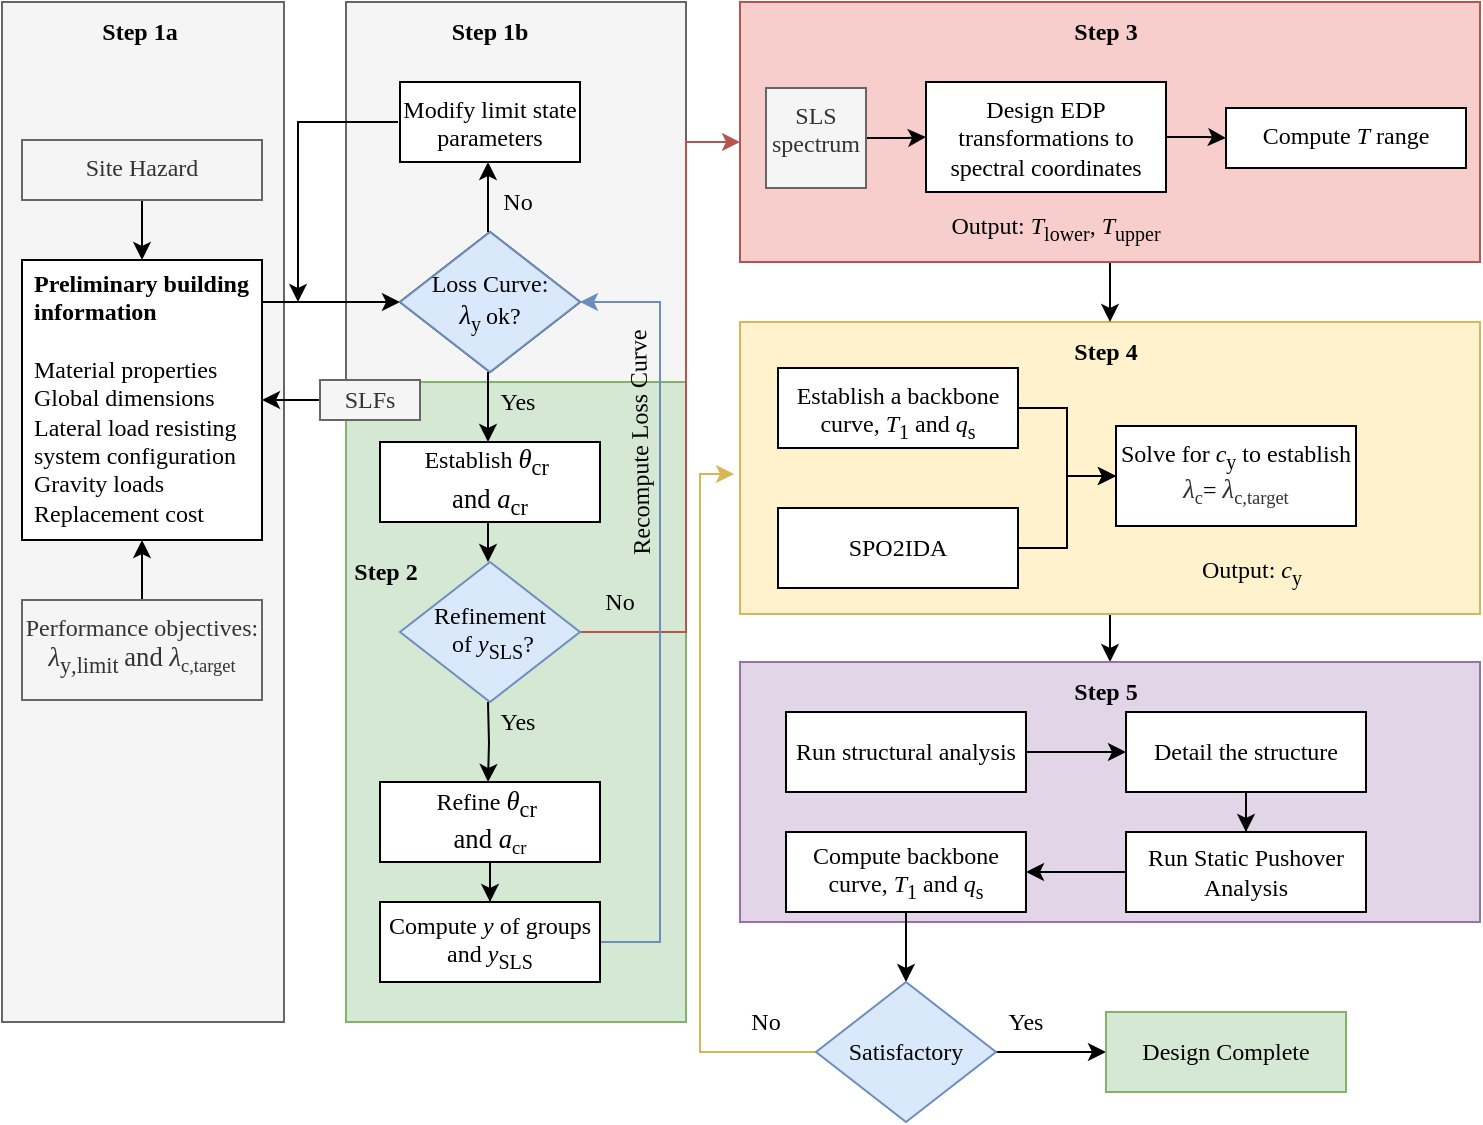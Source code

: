 <mxfile version="16.2.2" type="device"><diagram id="bcxtkrxcoTsSRY-mztzI" name="Page-1"><mxGraphModel dx="1633" dy="873" grid="1" gridSize="10" guides="0" tooltips="1" connect="1" arrows="1" fold="1" page="1" pageScale="1" pageWidth="827" pageHeight="1169" math="1" shadow="0"><root><mxCell id="0"/><mxCell id="1" parent="0"/><mxCell id="HS98UqqxT2WDJn3KIwuY-9" value="" style="rounded=0;whiteSpace=wrap;html=1;fillColor=#f5f5f5;fontColor=#333333;strokeColor=#666666;" parent="1" vertex="1"><mxGeometry x="-620" y="20" width="170" height="190" as="geometry"/></mxCell><mxCell id="HS98UqqxT2WDJn3KIwuY-3" value="" style="rounded=0;whiteSpace=wrap;html=1;fillColor=#d5e8d4;strokeColor=#82b366;" parent="1" vertex="1"><mxGeometry x="-620" y="210" width="170" height="320" as="geometry"/></mxCell><mxCell id="HS98UqqxT2WDJn3KIwuY-1" value="" style="rounded=0;whiteSpace=wrap;html=1;fillColor=#f5f5f5;fontColor=#333333;strokeColor=#666666;" parent="1" vertex="1"><mxGeometry x="-792" y="20" width="141" height="510" as="geometry"/></mxCell><mxCell id="38w5mdMqX-6a5P1yOjsU-68" style="edgeStyle=orthogonalEdgeStyle;rounded=0;orthogonalLoop=1;jettySize=auto;html=1;fontFamily=Times New Roman;startArrow=none;startFill=0;endArrow=classic;endFill=1;" parent="1" source="38w5mdMqX-6a5P1yOjsU-63" target="38w5mdMqX-6a5P1yOjsU-67" edge="1"><mxGeometry relative="1" as="geometry"/></mxCell><mxCell id="38w5mdMqX-6a5P1yOjsU-63" value="" style="rounded=0;whiteSpace=wrap;html=1;fontFamily=Times New Roman;verticalAlign=middle;fillColor=#fff2cc;strokeColor=#d6b656;" parent="1" vertex="1"><mxGeometry x="-423" y="180" width="370" height="146" as="geometry"/></mxCell><mxCell id="38w5mdMqX-6a5P1yOjsU-64" style="edgeStyle=orthogonalEdgeStyle;rounded=0;orthogonalLoop=1;jettySize=auto;html=1;fontFamily=Times New Roman;startArrow=none;startFill=0;endArrow=classic;endFill=1;" parent="1" source="38w5mdMqX-6a5P1yOjsU-61" target="38w5mdMqX-6a5P1yOjsU-63" edge="1"><mxGeometry relative="1" as="geometry"/></mxCell><mxCell id="38w5mdMqX-6a5P1yOjsU-61" value="" style="rounded=0;whiteSpace=wrap;html=1;fontFamily=Times New Roman;verticalAlign=middle;fillColor=#f8cecc;strokeColor=#b85450;" parent="1" vertex="1"><mxGeometry x="-423" y="20" width="370" height="130" as="geometry"/></mxCell><mxCell id="38w5mdMqX-6a5P1yOjsU-13" style="edgeStyle=orthogonalEdgeStyle;rounded=0;orthogonalLoop=1;jettySize=auto;html=1;startArrow=classic;startFill=1;endArrow=none;endFill=0;" parent="1" source="38w5mdMqX-6a5P1yOjsU-6" target="38w5mdMqX-6a5P1yOjsU-12" edge="1"><mxGeometry relative="1" as="geometry"/></mxCell><mxCell id="38w5mdMqX-6a5P1yOjsU-22" style="edgeStyle=orthogonalEdgeStyle;rounded=0;orthogonalLoop=1;jettySize=auto;html=1;startArrow=classic;startFill=1;endArrow=none;endFill=0;" parent="1" source="38w5mdMqX-6a5P1yOjsU-6" target="38w5mdMqX-6a5P1yOjsU-21" edge="1"><mxGeometry relative="1" as="geometry"/></mxCell><mxCell id="38w5mdMqX-6a5P1yOjsU-6" value="" style="rounded=0;whiteSpace=wrap;html=1;verticalAlign=top;" parent="1" vertex="1"><mxGeometry x="-782" y="149" width="120" height="140" as="geometry"/></mxCell><mxCell id="38w5mdMqX-6a5P1yOjsU-5" value="&lt;b style=&quot;font-family: &amp;#34;garamond&amp;#34; ; text-align: center&quot;&gt;Preliminary building information&lt;/b&gt;&lt;br style=&quot;font-family: &amp;#34;garamond&amp;#34; ; text-align: center&quot;&gt;&lt;br style=&quot;font-family: &amp;#34;garamond&amp;#34; ; text-align: center&quot;&gt;&lt;div style=&quot;font-family: &amp;#34;garamond&amp;#34;&quot;&gt;Material properties&lt;/div&gt;&lt;div style=&quot;font-family: &amp;#34;garamond&amp;#34;&quot;&gt;Global dimensions&lt;/div&gt;&lt;div style=&quot;font-family: &amp;#34;garamond&amp;#34;&quot;&gt;Lateral load resisting system configuration&lt;/div&gt;&lt;div style=&quot;font-family: &amp;#34;garamond&amp;#34;&quot;&gt;Gravity loads&lt;/div&gt;&lt;div style=&quot;font-family: &amp;#34;garamond&amp;#34;&quot;&gt;Replacement cost&lt;/div&gt;" style="text;html=1;strokeColor=none;fillColor=none;align=left;verticalAlign=middle;whiteSpace=wrap;rounded=0;" parent="1" vertex="1"><mxGeometry x="-778" y="156" width="110" height="123" as="geometry"/></mxCell><mxCell id="38w5mdMqX-6a5P1yOjsU-12" value="&lt;font face=&quot;Times New Roman&quot;&gt;Site Hazard&lt;/font&gt;" style="rounded=0;whiteSpace=wrap;html=1;verticalAlign=top;fillColor=#f5f5f5;strokeColor=#666666;fontColor=#333333;" parent="1" vertex="1"><mxGeometry x="-782" y="89" width="120" height="30" as="geometry"/></mxCell><mxCell id="38w5mdMqX-6a5P1yOjsU-20" value="" style="edgeStyle=orthogonalEdgeStyle;rounded=0;orthogonalLoop=1;jettySize=auto;html=1;startArrow=none;startFill=0;endArrow=classic;endFill=1;entryX=0.5;entryY=1;entryDx=0;entryDy=0;" parent="1" source="38w5mdMqX-6a5P1yOjsU-16" target="38w5mdMqX-6a5P1yOjsU-6" edge="1"><mxGeometry relative="1" as="geometry"/></mxCell><mxCell id="38w5mdMqX-6a5P1yOjsU-16" value="&lt;font face=&quot;Times New Roman&quot;&gt;Performance objectives:&lt;br&gt;&lt;/font&gt;&lt;span style=&quot;font-size: 10pt ; font-family: &amp;#34;times new roman&amp;#34; , serif&quot;&gt;&lt;i&gt;λ&lt;/i&gt;&lt;sub&gt;y&lt;/sub&gt;&lt;sub style=&quot;font-style: italic&quot;&gt;,&lt;/sub&gt;&lt;sub&gt;limit&lt;/sub&gt;&lt;/span&gt;&lt;span style=&quot;font-size: 10pt ; font-family: &amp;#34;times new roman&amp;#34; , serif&quot;&gt;&lt;sub&gt;&amp;nbsp;&lt;/sub&gt;&lt;/span&gt;&lt;span style=&quot;font-size: 10pt&quot;&gt;&lt;font face=&quot;Times New Roman&quot;&gt;and&amp;nbsp;&lt;/font&gt;&lt;/span&gt;&lt;i&gt;&lt;span style=&quot;font-size: 10pt ; font-family: &amp;#34;times new roman&amp;#34; , serif&quot;&gt;λ&lt;/span&gt;&lt;/i&gt;&lt;span style=&quot;font-family: &amp;#34;times new roman&amp;#34; , serif ; font-size: 11.111px&quot;&gt;&lt;sub&gt;c&lt;i&gt;,&lt;/i&gt;target&lt;/sub&gt;&lt;/span&gt;&lt;font face=&quot;Times New Roman&quot;&gt;&lt;br&gt;&lt;/font&gt;" style="rounded=0;whiteSpace=wrap;html=1;verticalAlign=top;fillColor=#f5f5f5;strokeColor=#666666;fontColor=#333333;" parent="1" vertex="1"><mxGeometry x="-782" y="319" width="120" height="50" as="geometry"/></mxCell><mxCell id="38w5mdMqX-6a5P1yOjsU-21" value="&lt;font face=&quot;Times New Roman&quot;&gt;SLFs&lt;/font&gt;" style="rounded=0;whiteSpace=wrap;html=1;verticalAlign=middle;fillColor=#f5f5f5;strokeColor=#666666;fontColor=#333333;" parent="1" vertex="1"><mxGeometry x="-633" y="209" width="50" height="20" as="geometry"/></mxCell><mxCell id="38w5mdMqX-6a5P1yOjsU-25" style="edgeStyle=orthogonalEdgeStyle;rounded=0;orthogonalLoop=1;jettySize=auto;html=1;fontFamily=Times New Roman;startArrow=classic;startFill=1;endArrow=none;endFill=0;exitX=0;exitY=0.5;exitDx=0;exitDy=0;" parent="1" target="38w5mdMqX-6a5P1yOjsU-6" edge="1" source="38w5mdMqX-6a5P1yOjsU-34"><mxGeometry relative="1" as="geometry"><mxPoint x="-658.0" y="165" as="targetPoint"/><mxPoint x="-600" y="170" as="sourcePoint"/><Array as="points"><mxPoint x="-640" y="170"/><mxPoint x="-640" y="170"/></Array></mxGeometry></mxCell><mxCell id="38w5mdMqX-6a5P1yOjsU-27" style="edgeStyle=orthogonalEdgeStyle;rounded=0;orthogonalLoop=1;jettySize=auto;html=1;fontFamily=Times New Roman;startArrow=none;startFill=0;endArrow=classic;endFill=1;" parent="1" edge="1"><mxGeometry relative="1" as="geometry"><mxPoint x="-549" y="100" as="targetPoint"/><mxPoint x="-549" y="135" as="sourcePoint"/></mxGeometry></mxCell><mxCell id="38w5mdMqX-6a5P1yOjsU-31" style="edgeStyle=orthogonalEdgeStyle;rounded=0;orthogonalLoop=1;jettySize=auto;html=1;fontFamily=Times New Roman;startArrow=none;startFill=0;endArrow=classic;endFill=1;" parent="1" edge="1"><mxGeometry relative="1" as="geometry"><mxPoint x="-549" y="240" as="targetPoint"/><mxPoint x="-549" y="205" as="sourcePoint"/></mxGeometry></mxCell><mxCell id="38w5mdMqX-6a5P1yOjsU-23" value="Loss Curve:&lt;br&gt;&lt;i style=&quot;font-family: &amp;#34;times new roman&amp;#34; , serif ; font-size: 13.333px&quot;&gt;λ&lt;/i&gt;&lt;sub style=&quot;font-family: &amp;#34;times new roman&amp;#34; , serif&quot;&gt;y&amp;nbsp;&lt;/sub&gt;ok?" style="rhombus;whiteSpace=wrap;html=1;verticalAlign=middle;fontFamily=Times New Roman;" parent="1" vertex="1"><mxGeometry x="-593" y="135" width="90" height="70" as="geometry"/></mxCell><mxCell id="38w5mdMqX-6a5P1yOjsU-29" style="edgeStyle=orthogonalEdgeStyle;rounded=0;orthogonalLoop=1;jettySize=auto;html=1;fontFamily=Times New Roman;startArrow=none;startFill=0;endArrow=classic;endFill=1;" parent="1" edge="1"><mxGeometry relative="1" as="geometry"><mxPoint x="-644" y="170" as="targetPoint"/><mxPoint x="-594" y="80" as="sourcePoint"/><Array as="points"><mxPoint x="-644" y="80"/></Array></mxGeometry></mxCell><mxCell id="38w5mdMqX-6a5P1yOjsU-28" value="&lt;font face=&quot;Times New Roman&quot;&gt;Modify limit state parameters&lt;/font&gt;" style="rounded=0;whiteSpace=wrap;html=1;verticalAlign=top;" parent="1" vertex="1"><mxGeometry x="-593" y="60" width="90" height="40" as="geometry"/></mxCell><mxCell id="38w5mdMqX-6a5P1yOjsU-30" value="No" style="text;html=1;strokeColor=none;fillColor=none;align=center;verticalAlign=middle;whiteSpace=wrap;rounded=0;fontFamily=Times New Roman;" parent="1" vertex="1"><mxGeometry x="-554" y="110" width="40" height="20" as="geometry"/></mxCell><mxCell id="38w5mdMqX-6a5P1yOjsU-37" style="edgeStyle=orthogonalEdgeStyle;rounded=0;orthogonalLoop=1;jettySize=auto;html=1;entryX=0.5;entryY=0;entryDx=0;entryDy=0;fontFamily=Times New Roman;startArrow=none;startFill=0;endArrow=classic;endFill=1;" parent="1" edge="1"><mxGeometry relative="1" as="geometry"><mxPoint x="-549" y="280" as="sourcePoint"/><mxPoint x="-549" y="300" as="targetPoint"/></mxGeometry></mxCell><mxCell id="38w5mdMqX-6a5P1yOjsU-32" value="&lt;font face=&quot;Times New Roman&quot;&gt;Establish&amp;nbsp;&lt;/font&gt;&lt;span style=&quot;font-size: 10pt ; font-family: &amp;#34;times new roman&amp;#34; , serif&quot;&gt;&lt;i&gt;θ&lt;/i&gt;&lt;sub&gt;cr&lt;/sub&gt;&lt;/span&gt;&lt;sub&gt;&lt;span style=&quot;font-size: 10.0pt ; font-family: &amp;#34;times new roman&amp;#34; , serif&quot;&gt;&amp;nbsp;&lt;br&gt;&lt;/span&gt;&lt;/sub&gt;&lt;span style=&quot;font-size: 10.0pt ; font-family: &amp;#34;times new roman&amp;#34; , serif&quot;&gt;and&amp;nbsp;&lt;i&gt;a&lt;/i&gt;&lt;sub&gt;cr&lt;/sub&gt;&lt;br&gt;&lt;/span&gt;&lt;span style=&quot;font-size: 10.0pt ; font-family: &amp;#34;times new roman&amp;#34; , serif&quot;&gt;&lt;/span&gt;" style="rounded=0;whiteSpace=wrap;html=1;verticalAlign=middle;" parent="1" vertex="1"><mxGeometry x="-603" y="240" width="110" height="40" as="geometry"/></mxCell><mxCell id="38w5mdMqX-6a5P1yOjsU-33" value="Yes" style="text;html=1;strokeColor=none;fillColor=none;align=center;verticalAlign=middle;whiteSpace=wrap;rounded=0;fontFamily=Times New Roman;" parent="1" vertex="1"><mxGeometry x="-554" y="210" width="40" height="20" as="geometry"/></mxCell><mxCell id="38w5mdMqX-6a5P1yOjsU-34" value="Loss Curve:&lt;br&gt;&lt;i style=&quot;font-family: &amp;#34;times new roman&amp;#34; , serif ; font-size: 13.333px&quot;&gt;λ&lt;/i&gt;&lt;sub style=&quot;font-family: &amp;#34;times new roman&amp;#34; , serif&quot;&gt;y&amp;nbsp;&lt;/sub&gt;ok?" style="rhombus;whiteSpace=wrap;html=1;verticalAlign=middle;fontFamily=Times New Roman;fillColor=#dae8fc;strokeColor=#6c8ebf;" parent="1" vertex="1"><mxGeometry x="-593" y="135" width="90" height="70" as="geometry"/></mxCell><mxCell id="38w5mdMqX-6a5P1yOjsU-38" style="edgeStyle=orthogonalEdgeStyle;rounded=0;orthogonalLoop=1;jettySize=auto;html=1;fontFamily=Times New Roman;startArrow=none;startFill=0;endArrow=classic;endFill=1;exitX=1;exitY=0.5;exitDx=0;exitDy=0;fillColor=#f8cecc;strokeColor=#b85450;" parent="1" source="38w5mdMqX-6a5P1yOjsU-36" target="38w5mdMqX-6a5P1yOjsU-61" edge="1"><mxGeometry relative="1" as="geometry"><mxPoint x="-424.63" y="103.01" as="targetPoint"/><mxPoint x="-489.044" y="335.034" as="sourcePoint"/><Array as="points"><mxPoint x="-450" y="335"/><mxPoint x="-450" y="90"/></Array></mxGeometry></mxCell><mxCell id="38w5mdMqX-6a5P1yOjsU-39" style="edgeStyle=orthogonalEdgeStyle;rounded=0;orthogonalLoop=1;jettySize=auto;html=1;fontFamily=Times New Roman;startArrow=none;startFill=0;endArrow=classic;endFill=1;" parent="1" edge="1"><mxGeometry relative="1" as="geometry"><mxPoint x="-549" y="410" as="targetPoint"/><mxPoint x="-549" y="370" as="sourcePoint"/></mxGeometry></mxCell><mxCell id="38w5mdMqX-6a5P1yOjsU-36" value="Refinement&lt;br&gt;&amp;nbsp;of &lt;i&gt;y&lt;/i&gt;&lt;sub&gt;SLS&lt;/sub&gt;?" style="rhombus;whiteSpace=wrap;html=1;verticalAlign=middle;fontFamily=Times New Roman;fillColor=#dae8fc;strokeColor=#6c8ebf;" parent="1" vertex="1"><mxGeometry x="-593" y="300" width="90" height="70" as="geometry"/></mxCell><mxCell id="38w5mdMqX-6a5P1yOjsU-44" style="edgeStyle=orthogonalEdgeStyle;rounded=0;orthogonalLoop=1;jettySize=auto;html=1;fontFamily=Times New Roman;startArrow=none;startFill=0;endArrow=classic;endFill=1;" parent="1" source="38w5mdMqX-6a5P1yOjsU-40" target="38w5mdMqX-6a5P1yOjsU-43" edge="1"><mxGeometry relative="1" as="geometry"/></mxCell><mxCell id="38w5mdMqX-6a5P1yOjsU-40" value="&lt;font face=&quot;Times New Roman&quot;&gt;Refine&amp;nbsp;&lt;/font&gt;&lt;span style=&quot;font-size: 10pt ; font-family: &amp;#34;times new roman&amp;#34; , serif&quot;&gt;&lt;i&gt;θ&lt;/i&gt;&lt;sub&gt;cr&lt;/sub&gt;&lt;/span&gt;&lt;sub&gt;&lt;span style=&quot;font-size: 10.0pt ; font-family: &amp;#34;times new roman&amp;#34; , serif&quot;&gt;&amp;nbsp;&lt;br&gt;&lt;/span&gt;&lt;/sub&gt;&lt;span style=&quot;font-family: &amp;#34;times new roman&amp;#34; , serif&quot;&gt;&lt;span style=&quot;font-size: 10pt&quot;&gt;and&amp;nbsp;&lt;/span&gt;&lt;span style=&quot;font-style: italic ; font-size: 10pt&quot;&gt;a&lt;/span&gt;&lt;span style=&quot;font-size: 11.111px&quot;&gt;&lt;sub&gt;cr&lt;/sub&gt;&lt;/span&gt;&lt;/span&gt;&lt;span style=&quot;font-size: 10.0pt ; font-family: &amp;#34;times new roman&amp;#34; , serif&quot;&gt;&lt;/span&gt;" style="rounded=0;whiteSpace=wrap;html=1;verticalAlign=middle;" parent="1" vertex="1"><mxGeometry x="-603" y="410" width="110" height="40" as="geometry"/></mxCell><mxCell id="38w5mdMqX-6a5P1yOjsU-41" value="Yes" style="text;html=1;strokeColor=none;fillColor=none;align=center;verticalAlign=middle;whiteSpace=wrap;rounded=0;fontFamily=Times New Roman;" parent="1" vertex="1"><mxGeometry x="-554" y="370" width="40" height="20" as="geometry"/></mxCell><mxCell id="38w5mdMqX-6a5P1yOjsU-42" value="No" style="text;html=1;strokeColor=none;fillColor=none;align=center;verticalAlign=middle;whiteSpace=wrap;rounded=0;fontFamily=Times New Roman;" parent="1" vertex="1"><mxGeometry x="-503" y="310" width="40" height="20" as="geometry"/></mxCell><mxCell id="38w5mdMqX-6a5P1yOjsU-47" style="edgeStyle=orthogonalEdgeStyle;rounded=0;orthogonalLoop=1;jettySize=auto;html=1;entryX=1;entryY=0.5;entryDx=0;entryDy=0;fontFamily=Times New Roman;startArrow=none;startFill=0;endArrow=classic;endFill=1;fillColor=#dae8fc;strokeColor=#6c8ebf;" parent="1" source="38w5mdMqX-6a5P1yOjsU-43" target="38w5mdMqX-6a5P1yOjsU-34" edge="1"><mxGeometry relative="1" as="geometry"><Array as="points"><mxPoint x="-463" y="490"/><mxPoint x="-463" y="170"/></Array></mxGeometry></mxCell><mxCell id="38w5mdMqX-6a5P1yOjsU-43" value="Compute &lt;i&gt;y&lt;/i&gt; of groups and &lt;i&gt;y&lt;/i&gt;&lt;sub&gt;SLS&lt;/sub&gt;" style="rounded=0;whiteSpace=wrap;html=1;verticalAlign=middle;fontFamily=Times New Roman;" parent="1" vertex="1"><mxGeometry x="-603" y="470" width="110" height="40" as="geometry"/></mxCell><mxCell id="38w5mdMqX-6a5P1yOjsU-46" value="Recompute Loss Curve" style="text;html=1;strokeColor=none;fillColor=none;align=center;verticalAlign=middle;whiteSpace=wrap;rounded=0;fontFamily=Times New Roman;rotation=-91;" parent="1" vertex="1"><mxGeometry x="-533" y="230" width="120" height="20" as="geometry"/></mxCell><mxCell id="38w5mdMqX-6a5P1yOjsU-50" style="edgeStyle=orthogonalEdgeStyle;rounded=0;orthogonalLoop=1;jettySize=auto;html=1;fontFamily=Times New Roman;startArrow=none;startFill=0;endArrow=classic;endFill=1;" parent="1" source="38w5mdMqX-6a5P1yOjsU-48" target="38w5mdMqX-6a5P1yOjsU-49" edge="1"><mxGeometry relative="1" as="geometry"/></mxCell><mxCell id="38w5mdMqX-6a5P1yOjsU-48" value="&lt;font face=&quot;Times New Roman&quot;&gt;SLS spectrum&lt;/font&gt;" style="rounded=0;whiteSpace=wrap;html=1;verticalAlign=top;fillColor=#f5f5f5;strokeColor=#666666;fontColor=#333333;" parent="1" vertex="1"><mxGeometry x="-410" y="63" width="50" height="50" as="geometry"/></mxCell><mxCell id="38w5mdMqX-6a5P1yOjsU-52" style="edgeStyle=orthogonalEdgeStyle;rounded=0;orthogonalLoop=1;jettySize=auto;html=1;fontFamily=Times New Roman;startArrow=none;startFill=0;endArrow=classic;endFill=1;" parent="1" source="38w5mdMqX-6a5P1yOjsU-49" target="38w5mdMqX-6a5P1yOjsU-51" edge="1"><mxGeometry relative="1" as="geometry"/></mxCell><mxCell id="38w5mdMqX-6a5P1yOjsU-49" value="Design EDP transformations to spectral coordinates" style="rounded=0;whiteSpace=wrap;html=1;verticalAlign=top;fontFamily=Times New Roman;" parent="1" vertex="1"><mxGeometry x="-330" y="60" width="120" height="55" as="geometry"/></mxCell><mxCell id="38w5mdMqX-6a5P1yOjsU-51" value="Compute &lt;i&gt;T&lt;/i&gt; range" style="rounded=0;whiteSpace=wrap;html=1;verticalAlign=top;fontFamily=Times New Roman;" parent="1" vertex="1"><mxGeometry x="-180" y="73" width="120" height="30" as="geometry"/></mxCell><mxCell id="38w5mdMqX-6a5P1yOjsU-58" style="edgeStyle=orthogonalEdgeStyle;rounded=0;orthogonalLoop=1;jettySize=auto;html=1;fontFamily=Times New Roman;startArrow=none;startFill=0;endArrow=classic;endFill=1;" parent="1" source="38w5mdMqX-6a5P1yOjsU-53" target="38w5mdMqX-6a5P1yOjsU-57" edge="1"><mxGeometry relative="1" as="geometry"/></mxCell><mxCell id="38w5mdMqX-6a5P1yOjsU-53" value="&lt;font face=&quot;Times New Roman&quot;&gt;Establish a backbone curve, &lt;i&gt;T&lt;/i&gt;&lt;sub&gt;1&lt;/sub&gt; and &lt;i&gt;q&lt;/i&gt;&lt;sub&gt;s&lt;/sub&gt;&lt;/font&gt;" style="rounded=0;whiteSpace=wrap;html=1;verticalAlign=top;" parent="1" vertex="1"><mxGeometry x="-404" y="203" width="120" height="40" as="geometry"/></mxCell><mxCell id="38w5mdMqX-6a5P1yOjsU-59" style="edgeStyle=orthogonalEdgeStyle;rounded=0;orthogonalLoop=1;jettySize=auto;html=1;entryX=0;entryY=0.5;entryDx=0;entryDy=0;fontFamily=Times New Roman;startArrow=none;startFill=0;endArrow=classic;endFill=1;" parent="1" source="38w5mdMqX-6a5P1yOjsU-55" target="38w5mdMqX-6a5P1yOjsU-57" edge="1"><mxGeometry relative="1" as="geometry"/></mxCell><mxCell id="38w5mdMqX-6a5P1yOjsU-55" value="SPO2IDA" style="rounded=0;whiteSpace=wrap;html=1;verticalAlign=middle;fontFamily=Times New Roman;" parent="1" vertex="1"><mxGeometry x="-404" y="273" width="120" height="40" as="geometry"/></mxCell><mxCell id="38w5mdMqX-6a5P1yOjsU-57" value="&lt;font face=&quot;Times New Roman&quot;&gt;Solve for &lt;i&gt;c&lt;/i&gt;&lt;sub&gt;y&lt;/sub&gt; to establish&lt;br&gt;&lt;/font&gt;&lt;i style=&quot;color: rgb(51 , 51 , 51)&quot;&gt;&lt;span style=&quot;font-size: 10pt ; font-family: &amp;#34;times new roman&amp;#34; , serif&quot;&gt;λ&lt;/span&gt;&lt;/i&gt;&lt;span style=&quot;color: rgb(51 , 51 , 51) ; font-family: &amp;#34;times new roman&amp;#34; , serif ; font-size: 11.111px&quot;&gt;&lt;sub&gt;c&lt;/sub&gt;&lt;/span&gt;&lt;span style=&quot;font-family: &amp;#34;times new roman&amp;#34;&quot;&gt;=&amp;nbsp;&lt;/span&gt;&lt;i style=&quot;color: rgb(51 , 51 , 51)&quot;&gt;&lt;span style=&quot;font-size: 10pt ; font-family: &amp;#34;times new roman&amp;#34; , serif&quot;&gt;λ&lt;/span&gt;&lt;/i&gt;&lt;span style=&quot;color: rgb(51 , 51 , 51) ; font-family: &amp;#34;times new roman&amp;#34; , serif ; font-size: 11.111px&quot;&gt;&lt;sub&gt;c&lt;i&gt;,&lt;/i&gt;target&lt;/sub&gt;&lt;/span&gt;" style="rounded=0;whiteSpace=wrap;html=1;verticalAlign=top;" parent="1" vertex="1"><mxGeometry x="-235" y="232" width="120" height="50" as="geometry"/></mxCell><mxCell id="38w5mdMqX-6a5P1yOjsU-62" value="Output: &lt;i&gt;T&lt;/i&gt;&lt;sub&gt;lower&lt;/sub&gt;, &lt;i&gt;T&lt;/i&gt;&lt;sub&gt;upper&lt;/sub&gt;" style="text;html=1;strokeColor=none;fillColor=none;align=center;verticalAlign=middle;whiteSpace=wrap;rounded=0;fontFamily=Times New Roman;" parent="1" vertex="1"><mxGeometry x="-330" y="123" width="130" height="20" as="geometry"/></mxCell><mxCell id="38w5mdMqX-6a5P1yOjsU-65" value="Output: &lt;i&gt;c&lt;/i&gt;&lt;sub&gt;y&lt;/sub&gt;" style="text;html=1;strokeColor=none;fillColor=none;align=center;verticalAlign=middle;whiteSpace=wrap;rounded=0;fontFamily=Times New Roman;" parent="1" vertex="1"><mxGeometry x="-232" y="295" width="130" height="20" as="geometry"/></mxCell><mxCell id="38w5mdMqX-6a5P1yOjsU-69" style="edgeStyle=orthogonalEdgeStyle;rounded=0;orthogonalLoop=1;jettySize=auto;html=1;fontFamily=Times New Roman;startArrow=none;startFill=0;endArrow=classic;endFill=1;exitX=0;exitY=0.5;exitDx=0;exitDy=0;fillColor=#fff2cc;strokeColor=#d6b656;" parent="1" source="38w5mdMqX-6a5P1yOjsU-80" edge="1"><mxGeometry relative="1" as="geometry"><mxPoint x="-388" y="545" as="sourcePoint"/><mxPoint x="-426" y="256" as="targetPoint"/><Array as="points"><mxPoint x="-443" y="545"/><mxPoint x="-443" y="256"/></Array></mxGeometry></mxCell><mxCell id="38w5mdMqX-6a5P1yOjsU-67" value="" style="rounded=0;whiteSpace=wrap;html=1;fontFamily=Times New Roman;verticalAlign=middle;fillColor=#e1d5e7;strokeColor=#9673a6;" parent="1" vertex="1"><mxGeometry x="-423" y="350" width="370" height="130" as="geometry"/></mxCell><mxCell id="38w5mdMqX-6a5P1yOjsU-74" style="edgeStyle=orthogonalEdgeStyle;rounded=0;orthogonalLoop=1;jettySize=auto;html=1;entryX=0;entryY=0.5;entryDx=0;entryDy=0;fontFamily=Times New Roman;startArrow=none;startFill=0;endArrow=classic;endFill=1;" parent="1" source="38w5mdMqX-6a5P1yOjsU-70" target="38w5mdMqX-6a5P1yOjsU-73" edge="1"><mxGeometry relative="1" as="geometry"/></mxCell><mxCell id="38w5mdMqX-6a5P1yOjsU-70" value="&lt;font face=&quot;Times New Roman&quot;&gt;Run structural analysis&lt;/font&gt;" style="rounded=0;whiteSpace=wrap;html=1;verticalAlign=middle;" parent="1" vertex="1"><mxGeometry x="-400" y="375" width="120" height="40" as="geometry"/></mxCell><mxCell id="38w5mdMqX-6a5P1yOjsU-77" style="edgeStyle=orthogonalEdgeStyle;rounded=0;orthogonalLoop=1;jettySize=auto;html=1;entryX=0.5;entryY=0;entryDx=0;entryDy=0;fontFamily=Times New Roman;startArrow=none;startFill=0;endArrow=classic;endFill=1;" parent="1" source="38w5mdMqX-6a5P1yOjsU-73" target="38w5mdMqX-6a5P1yOjsU-76" edge="1"><mxGeometry relative="1" as="geometry"/></mxCell><mxCell id="38w5mdMqX-6a5P1yOjsU-73" value="&lt;font face=&quot;Times New Roman&quot;&gt;Detail the structure&lt;/font&gt;" style="rounded=0;whiteSpace=wrap;html=1;verticalAlign=middle;" parent="1" vertex="1"><mxGeometry x="-230" y="375" width="120" height="40" as="geometry"/></mxCell><mxCell id="38w5mdMqX-6a5P1yOjsU-79" style="edgeStyle=orthogonalEdgeStyle;rounded=0;orthogonalLoop=1;jettySize=auto;html=1;entryX=1;entryY=0.5;entryDx=0;entryDy=0;fontFamily=Times New Roman;startArrow=none;startFill=0;endArrow=classic;endFill=1;" parent="1" source="38w5mdMqX-6a5P1yOjsU-76" target="38w5mdMqX-6a5P1yOjsU-78" edge="1"><mxGeometry relative="1" as="geometry"/></mxCell><mxCell id="38w5mdMqX-6a5P1yOjsU-76" value="&lt;font face=&quot;Times New Roman&quot;&gt;Run Static Pushover Analysis&lt;/font&gt;" style="rounded=0;whiteSpace=wrap;html=1;verticalAlign=middle;" parent="1" vertex="1"><mxGeometry x="-230" y="435" width="120" height="40" as="geometry"/></mxCell><mxCell id="38w5mdMqX-6a5P1yOjsU-81" style="edgeStyle=orthogonalEdgeStyle;rounded=0;orthogonalLoop=1;jettySize=auto;html=1;fontFamily=Times New Roman;startArrow=none;startFill=0;endArrow=classic;endFill=1;" parent="1" source="38w5mdMqX-6a5P1yOjsU-78" target="38w5mdMqX-6a5P1yOjsU-80" edge="1"><mxGeometry relative="1" as="geometry"/></mxCell><mxCell id="38w5mdMqX-6a5P1yOjsU-78" value="&lt;font face=&quot;Times New Roman&quot;&gt;Compute backbone curve,&amp;nbsp;&lt;i&gt;T&lt;/i&gt;&lt;sub&gt;1&lt;/sub&gt; and &lt;i&gt;q&lt;/i&gt;&lt;sub&gt;s&lt;/sub&gt;&lt;/font&gt;" style="rounded=0;whiteSpace=wrap;html=1;verticalAlign=middle;" parent="1" vertex="1"><mxGeometry x="-400" y="435" width="120" height="40" as="geometry"/></mxCell><mxCell id="38w5mdMqX-6a5P1yOjsU-84" style="edgeStyle=orthogonalEdgeStyle;rounded=0;orthogonalLoop=1;jettySize=auto;html=1;fontFamily=Times New Roman;startArrow=none;startFill=0;endArrow=classic;endFill=1;entryX=0;entryY=0.5;entryDx=0;entryDy=0;" parent="1" source="38w5mdMqX-6a5P1yOjsU-80" target="38w5mdMqX-6a5P1yOjsU-83" edge="1"><mxGeometry relative="1" as="geometry"><mxPoint x="-260" y="545" as="targetPoint"/></mxGeometry></mxCell><mxCell id="38w5mdMqX-6a5P1yOjsU-80" value="Satisfactory" style="rhombus;whiteSpace=wrap;html=1;verticalAlign=middle;fontFamily=Times New Roman;fillColor=#dae8fc;strokeColor=#6c8ebf;" parent="1" vertex="1"><mxGeometry x="-385" y="510" width="90" height="70" as="geometry"/></mxCell><mxCell id="38w5mdMqX-6a5P1yOjsU-82" value="No" style="text;html=1;strokeColor=none;fillColor=none;align=center;verticalAlign=middle;whiteSpace=wrap;rounded=0;fontFamily=Times New Roman;" parent="1" vertex="1"><mxGeometry x="-430" y="520" width="40" height="20" as="geometry"/></mxCell><mxCell id="38w5mdMqX-6a5P1yOjsU-83" value="&lt;font face=&quot;Times New Roman&quot;&gt;Design Complete&lt;/font&gt;" style="rounded=0;whiteSpace=wrap;html=1;verticalAlign=middle;fillColor=#d5e8d4;strokeColor=#82b366;" parent="1" vertex="1"><mxGeometry x="-240" y="525" width="120" height="40" as="geometry"/></mxCell><mxCell id="38w5mdMqX-6a5P1yOjsU-85" value="Yes" style="text;html=1;strokeColor=none;fillColor=none;align=center;verticalAlign=middle;whiteSpace=wrap;rounded=0;fontFamily=Times New Roman;" parent="1" vertex="1"><mxGeometry x="-300" y="520" width="40" height="20" as="geometry"/></mxCell><mxCell id="HS98UqqxT2WDJn3KIwuY-2" value="&lt;font face=&quot;Times New Roman&quot;&gt;Step 1a&lt;/font&gt;" style="text;html=1;strokeColor=none;fillColor=none;align=center;verticalAlign=middle;whiteSpace=wrap;rounded=0;fontStyle=1" parent="1" vertex="1"><mxGeometry x="-753" y="20" width="60" height="30" as="geometry"/></mxCell><mxCell id="HS98UqqxT2WDJn3KIwuY-4" value="&lt;font face=&quot;Times New Roman&quot;&gt;Step 2&lt;/font&gt;" style="text;html=1;strokeColor=none;fillColor=none;align=center;verticalAlign=middle;whiteSpace=wrap;rounded=0;fontStyle=1" parent="1" vertex="1"><mxGeometry x="-630" y="290" width="60" height="30" as="geometry"/></mxCell><mxCell id="HS98UqqxT2WDJn3KIwuY-6" value="&lt;font face=&quot;Times New Roman&quot;&gt;Step 3&lt;/font&gt;" style="text;html=1;strokeColor=none;fillColor=none;align=center;verticalAlign=middle;whiteSpace=wrap;rounded=0;fontStyle=1" parent="1" vertex="1"><mxGeometry x="-270" y="20" width="60" height="30" as="geometry"/></mxCell><mxCell id="HS98UqqxT2WDJn3KIwuY-7" value="&lt;font face=&quot;Times New Roman&quot;&gt;Step 4&lt;/font&gt;" style="text;html=1;strokeColor=none;fillColor=none;align=center;verticalAlign=middle;whiteSpace=wrap;rounded=0;fontStyle=1" parent="1" vertex="1"><mxGeometry x="-270" y="180" width="60" height="30" as="geometry"/></mxCell><mxCell id="HS98UqqxT2WDJn3KIwuY-8" value="&lt;font face=&quot;Times New Roman&quot;&gt;Step 5&lt;/font&gt;" style="text;html=1;strokeColor=none;fillColor=none;align=center;verticalAlign=middle;whiteSpace=wrap;rounded=0;fontStyle=1" parent="1" vertex="1"><mxGeometry x="-270" y="350" width="60" height="30" as="geometry"/></mxCell><mxCell id="HS98UqqxT2WDJn3KIwuY-10" value="&lt;font face=&quot;Times New Roman&quot;&gt;Step 1b&lt;/font&gt;" style="text;html=1;strokeColor=none;fillColor=none;align=center;verticalAlign=middle;whiteSpace=wrap;rounded=0;fontStyle=1" parent="1" vertex="1"><mxGeometry x="-578" y="20" width="60" height="30" as="geometry"/></mxCell></root></mxGraphModel></diagram></mxfile>